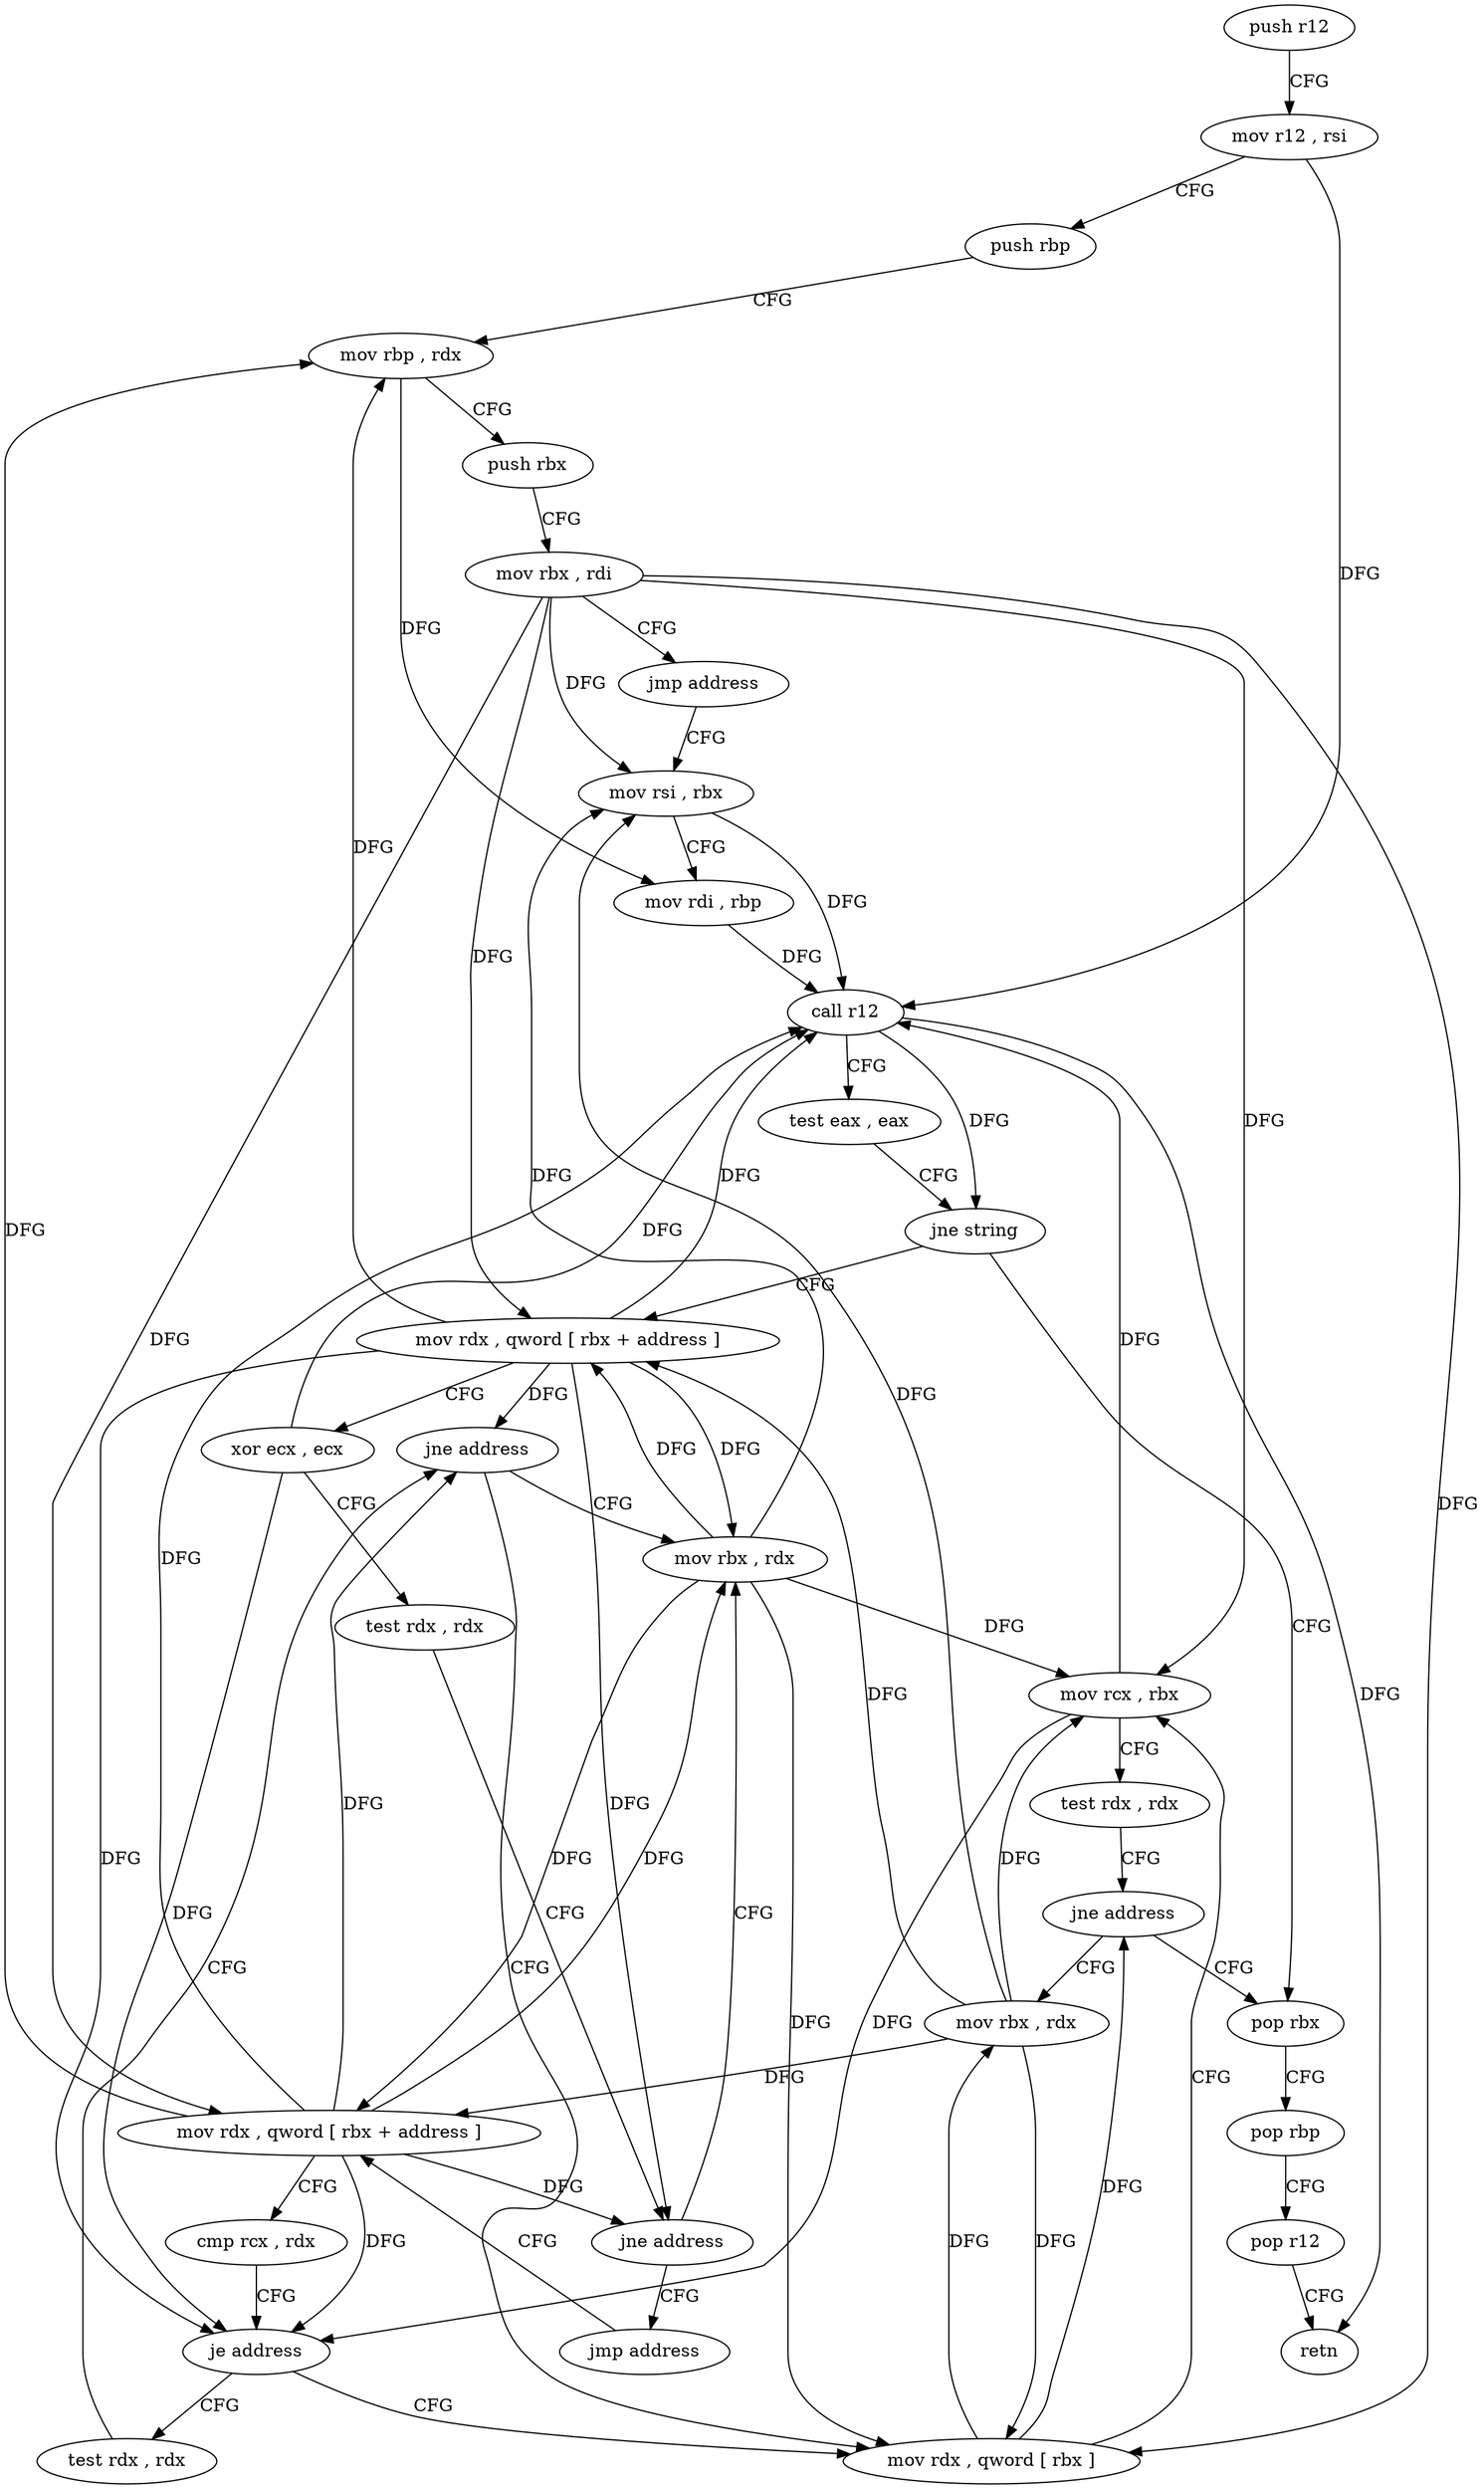 digraph "func" {
"4322544" [label = "push r12" ]
"4322546" [label = "mov r12 , rsi" ]
"4322549" [label = "push rbp" ]
"4322550" [label = "mov rbp , rdx" ]
"4322553" [label = "push rbx" ]
"4322554" [label = "mov rbx , rdi" ]
"4322557" [label = "jmp address" ]
"4322563" [label = "mov rsi , rbx" ]
"4322566" [label = "mov rdi , rbp" ]
"4322569" [label = "call r12" ]
"4322572" [label = "test eax , eax" ]
"4322574" [label = "jne string" ]
"4322620" [label = "pop rbx" ]
"4322576" [label = "mov rdx , qword [ rbx + address ]" ]
"4322621" [label = "pop rbp" ]
"4322622" [label = "pop r12" ]
"4322624" [label = "retn" ]
"4322580" [label = "xor ecx , ecx" ]
"4322582" [label = "test rdx , rdx" ]
"4322585" [label = "jne address" ]
"4322560" [label = "mov rbx , rdx" ]
"4322587" [label = "jmp address" ]
"4322595" [label = "mov rdx , qword [ rbx + address ]" ]
"4322599" [label = "cmp rcx , rdx" ]
"4322602" [label = "je address" ]
"4322609" [label = "mov rdx , qword [ rbx ]" ]
"4322604" [label = "test rdx , rdx" ]
"4322612" [label = "mov rcx , rbx" ]
"4322615" [label = "test rdx , rdx" ]
"4322618" [label = "jne address" ]
"4322592" [label = "mov rbx , rdx" ]
"4322607" [label = "jne address" ]
"4322544" -> "4322546" [ label = "CFG" ]
"4322546" -> "4322549" [ label = "CFG" ]
"4322546" -> "4322569" [ label = "DFG" ]
"4322549" -> "4322550" [ label = "CFG" ]
"4322550" -> "4322553" [ label = "CFG" ]
"4322550" -> "4322566" [ label = "DFG" ]
"4322553" -> "4322554" [ label = "CFG" ]
"4322554" -> "4322557" [ label = "CFG" ]
"4322554" -> "4322563" [ label = "DFG" ]
"4322554" -> "4322576" [ label = "DFG" ]
"4322554" -> "4322595" [ label = "DFG" ]
"4322554" -> "4322609" [ label = "DFG" ]
"4322554" -> "4322612" [ label = "DFG" ]
"4322557" -> "4322563" [ label = "CFG" ]
"4322563" -> "4322566" [ label = "CFG" ]
"4322563" -> "4322569" [ label = "DFG" ]
"4322566" -> "4322569" [ label = "DFG" ]
"4322569" -> "4322572" [ label = "CFG" ]
"4322569" -> "4322574" [ label = "DFG" ]
"4322569" -> "4322624" [ label = "DFG" ]
"4322572" -> "4322574" [ label = "CFG" ]
"4322574" -> "4322620" [ label = "CFG" ]
"4322574" -> "4322576" [ label = "CFG" ]
"4322620" -> "4322621" [ label = "CFG" ]
"4322576" -> "4322580" [ label = "CFG" ]
"4322576" -> "4322550" [ label = "DFG" ]
"4322576" -> "4322569" [ label = "DFG" ]
"4322576" -> "4322585" [ label = "DFG" ]
"4322576" -> "4322560" [ label = "DFG" ]
"4322576" -> "4322602" [ label = "DFG" ]
"4322576" -> "4322607" [ label = "DFG" ]
"4322621" -> "4322622" [ label = "CFG" ]
"4322622" -> "4322624" [ label = "CFG" ]
"4322580" -> "4322582" [ label = "CFG" ]
"4322580" -> "4322569" [ label = "DFG" ]
"4322580" -> "4322602" [ label = "DFG" ]
"4322582" -> "4322585" [ label = "CFG" ]
"4322585" -> "4322560" [ label = "CFG" ]
"4322585" -> "4322587" [ label = "CFG" ]
"4322560" -> "4322563" [ label = "DFG" ]
"4322560" -> "4322576" [ label = "DFG" ]
"4322560" -> "4322595" [ label = "DFG" ]
"4322560" -> "4322609" [ label = "DFG" ]
"4322560" -> "4322612" [ label = "DFG" ]
"4322587" -> "4322595" [ label = "CFG" ]
"4322595" -> "4322599" [ label = "CFG" ]
"4322595" -> "4322550" [ label = "DFG" ]
"4322595" -> "4322585" [ label = "DFG" ]
"4322595" -> "4322560" [ label = "DFG" ]
"4322595" -> "4322569" [ label = "DFG" ]
"4322595" -> "4322602" [ label = "DFG" ]
"4322595" -> "4322607" [ label = "DFG" ]
"4322599" -> "4322602" [ label = "CFG" ]
"4322602" -> "4322609" [ label = "CFG" ]
"4322602" -> "4322604" [ label = "CFG" ]
"4322609" -> "4322612" [ label = "CFG" ]
"4322609" -> "4322618" [ label = "DFG" ]
"4322609" -> "4322592" [ label = "DFG" ]
"4322604" -> "4322607" [ label = "CFG" ]
"4322612" -> "4322615" [ label = "CFG" ]
"4322612" -> "4322569" [ label = "DFG" ]
"4322612" -> "4322602" [ label = "DFG" ]
"4322615" -> "4322618" [ label = "CFG" ]
"4322618" -> "4322592" [ label = "CFG" ]
"4322618" -> "4322620" [ label = "CFG" ]
"4322592" -> "4322595" [ label = "DFG" ]
"4322592" -> "4322563" [ label = "DFG" ]
"4322592" -> "4322576" [ label = "DFG" ]
"4322592" -> "4322609" [ label = "DFG" ]
"4322592" -> "4322612" [ label = "DFG" ]
"4322607" -> "4322560" [ label = "CFG" ]
"4322607" -> "4322609" [ label = "CFG" ]
}
